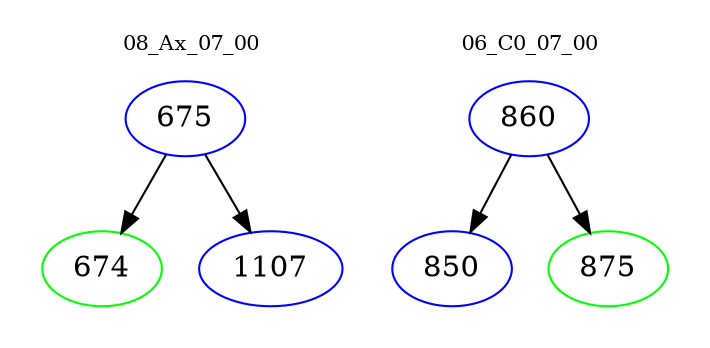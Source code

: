 digraph{
subgraph cluster_0 {
color = white
label = "08_Ax_07_00";
fontsize=10;
T0_675 [label="675", color="blue"]
T0_675 -> T0_674 [color="black"]
T0_674 [label="674", color="green"]
T0_675 -> T0_1107 [color="black"]
T0_1107 [label="1107", color="blue"]
}
subgraph cluster_1 {
color = white
label = "06_C0_07_00";
fontsize=10;
T1_860 [label="860", color="blue"]
T1_860 -> T1_850 [color="black"]
T1_850 [label="850", color="blue"]
T1_860 -> T1_875 [color="black"]
T1_875 [label="875", color="green"]
}
}
